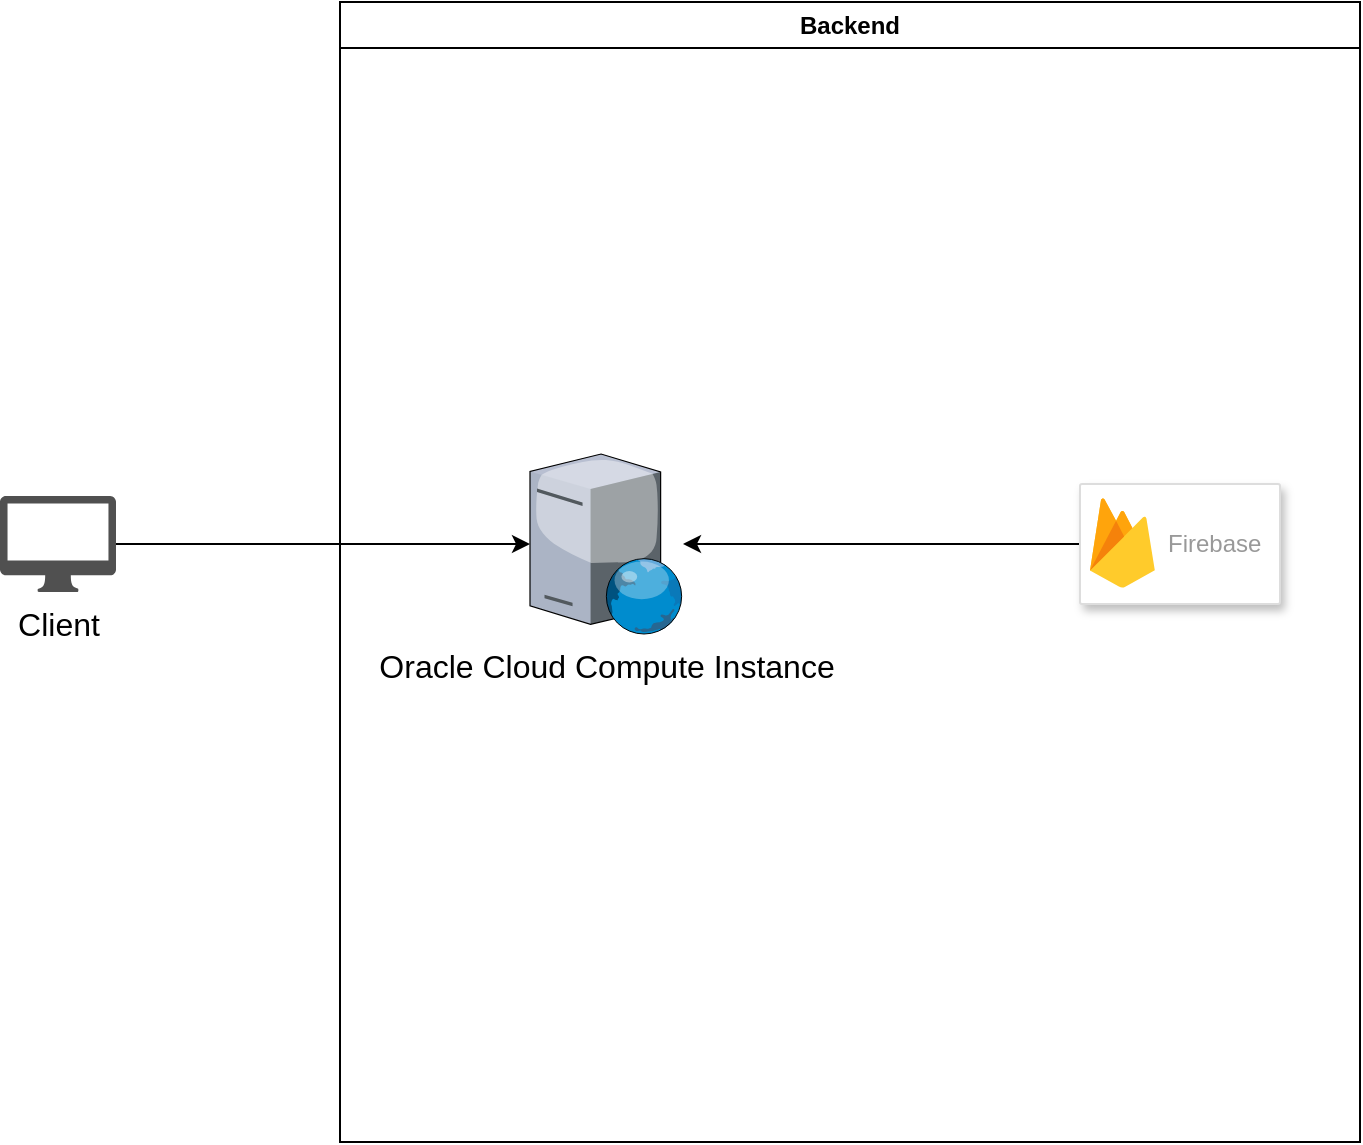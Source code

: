 <mxfile version="27.1.4">
  <diagram name="Page-1" id="jrbcKWjUXtHWEweP4JLH">
    <mxGraphModel dx="1426" dy="777" grid="1" gridSize="10" guides="1" tooltips="1" connect="1" arrows="1" fold="1" page="1" pageScale="1" pageWidth="827" pageHeight="1169" math="0" shadow="0">
      <root>
        <mxCell id="0" />
        <mxCell id="1" parent="0" />
        <mxCell id="Tp5uIXhHnIdLOXXPTNfK-21" style="edgeStyle=orthogonalEdgeStyle;rounded=0;orthogonalLoop=1;jettySize=auto;html=1;" parent="1" source="Tp5uIXhHnIdLOXXPTNfK-7" target="Tp5uIXhHnIdLOXXPTNfK-10" edge="1">
          <mxGeometry relative="1" as="geometry" />
        </mxCell>
        <mxCell id="Tp5uIXhHnIdLOXXPTNfK-7" value="" style="fillColor=#ffffff;strokeColor=#dddddd;shadow=1;strokeWidth=1;rounded=1;absoluteArcSize=1;arcSize=2;" parent="1" vertex="1">
          <mxGeometry x="650" y="341" width="100" height="60" as="geometry" />
        </mxCell>
        <mxCell id="Tp5uIXhHnIdLOXXPTNfK-8" value="Firebase" style="sketch=0;dashed=0;connectable=0;html=1;fillColor=#5184F3;strokeColor=none;shape=mxgraph.gcp2.firebase;part=1;labelPosition=right;verticalLabelPosition=middle;align=left;verticalAlign=middle;spacingLeft=5;fontColor=#999999;fontSize=12;" parent="Tp5uIXhHnIdLOXXPTNfK-7" vertex="1">
          <mxGeometry width="32.4" height="45" relative="1" as="geometry">
            <mxPoint x="5" y="7" as="offset" />
          </mxGeometry>
        </mxCell>
        <mxCell id="Tp5uIXhHnIdLOXXPTNfK-10" value="&lt;font style=&quot;font-size: 16px;&quot;&gt;Oracle Cloud Compute Instance&lt;/font&gt;" style="verticalLabelPosition=bottom;sketch=0;aspect=fixed;html=1;verticalAlign=top;strokeColor=none;align=center;outlineConnect=0;shape=mxgraph.citrix.web_server;" parent="1" vertex="1">
          <mxGeometry x="375" y="326" width="76.5" height="90" as="geometry" />
        </mxCell>
        <mxCell id="kbrSmJQxyfpTLxWVwsqB-3" style="edgeStyle=orthogonalEdgeStyle;rounded=0;orthogonalLoop=1;jettySize=auto;html=1;" edge="1" parent="1" source="Tp5uIXhHnIdLOXXPTNfK-14" target="Tp5uIXhHnIdLOXXPTNfK-10">
          <mxGeometry relative="1" as="geometry" />
        </mxCell>
        <mxCell id="Tp5uIXhHnIdLOXXPTNfK-14" value="&lt;font style=&quot;font-size: 16px;&quot;&gt;Client&lt;/font&gt;" style="sketch=0;pointerEvents=1;shadow=0;dashed=0;html=1;strokeColor=none;fillColor=#505050;labelPosition=center;verticalLabelPosition=bottom;verticalAlign=top;outlineConnect=0;align=center;shape=mxgraph.office.devices.mac_client;" parent="1" vertex="1">
          <mxGeometry x="110" y="347" width="58" height="48" as="geometry" />
        </mxCell>
        <mxCell id="kbrSmJQxyfpTLxWVwsqB-2" value="Backend" style="swimlane;whiteSpace=wrap;html=1;" vertex="1" parent="1">
          <mxGeometry x="280" y="100" width="510" height="570" as="geometry" />
        </mxCell>
      </root>
    </mxGraphModel>
  </diagram>
</mxfile>
